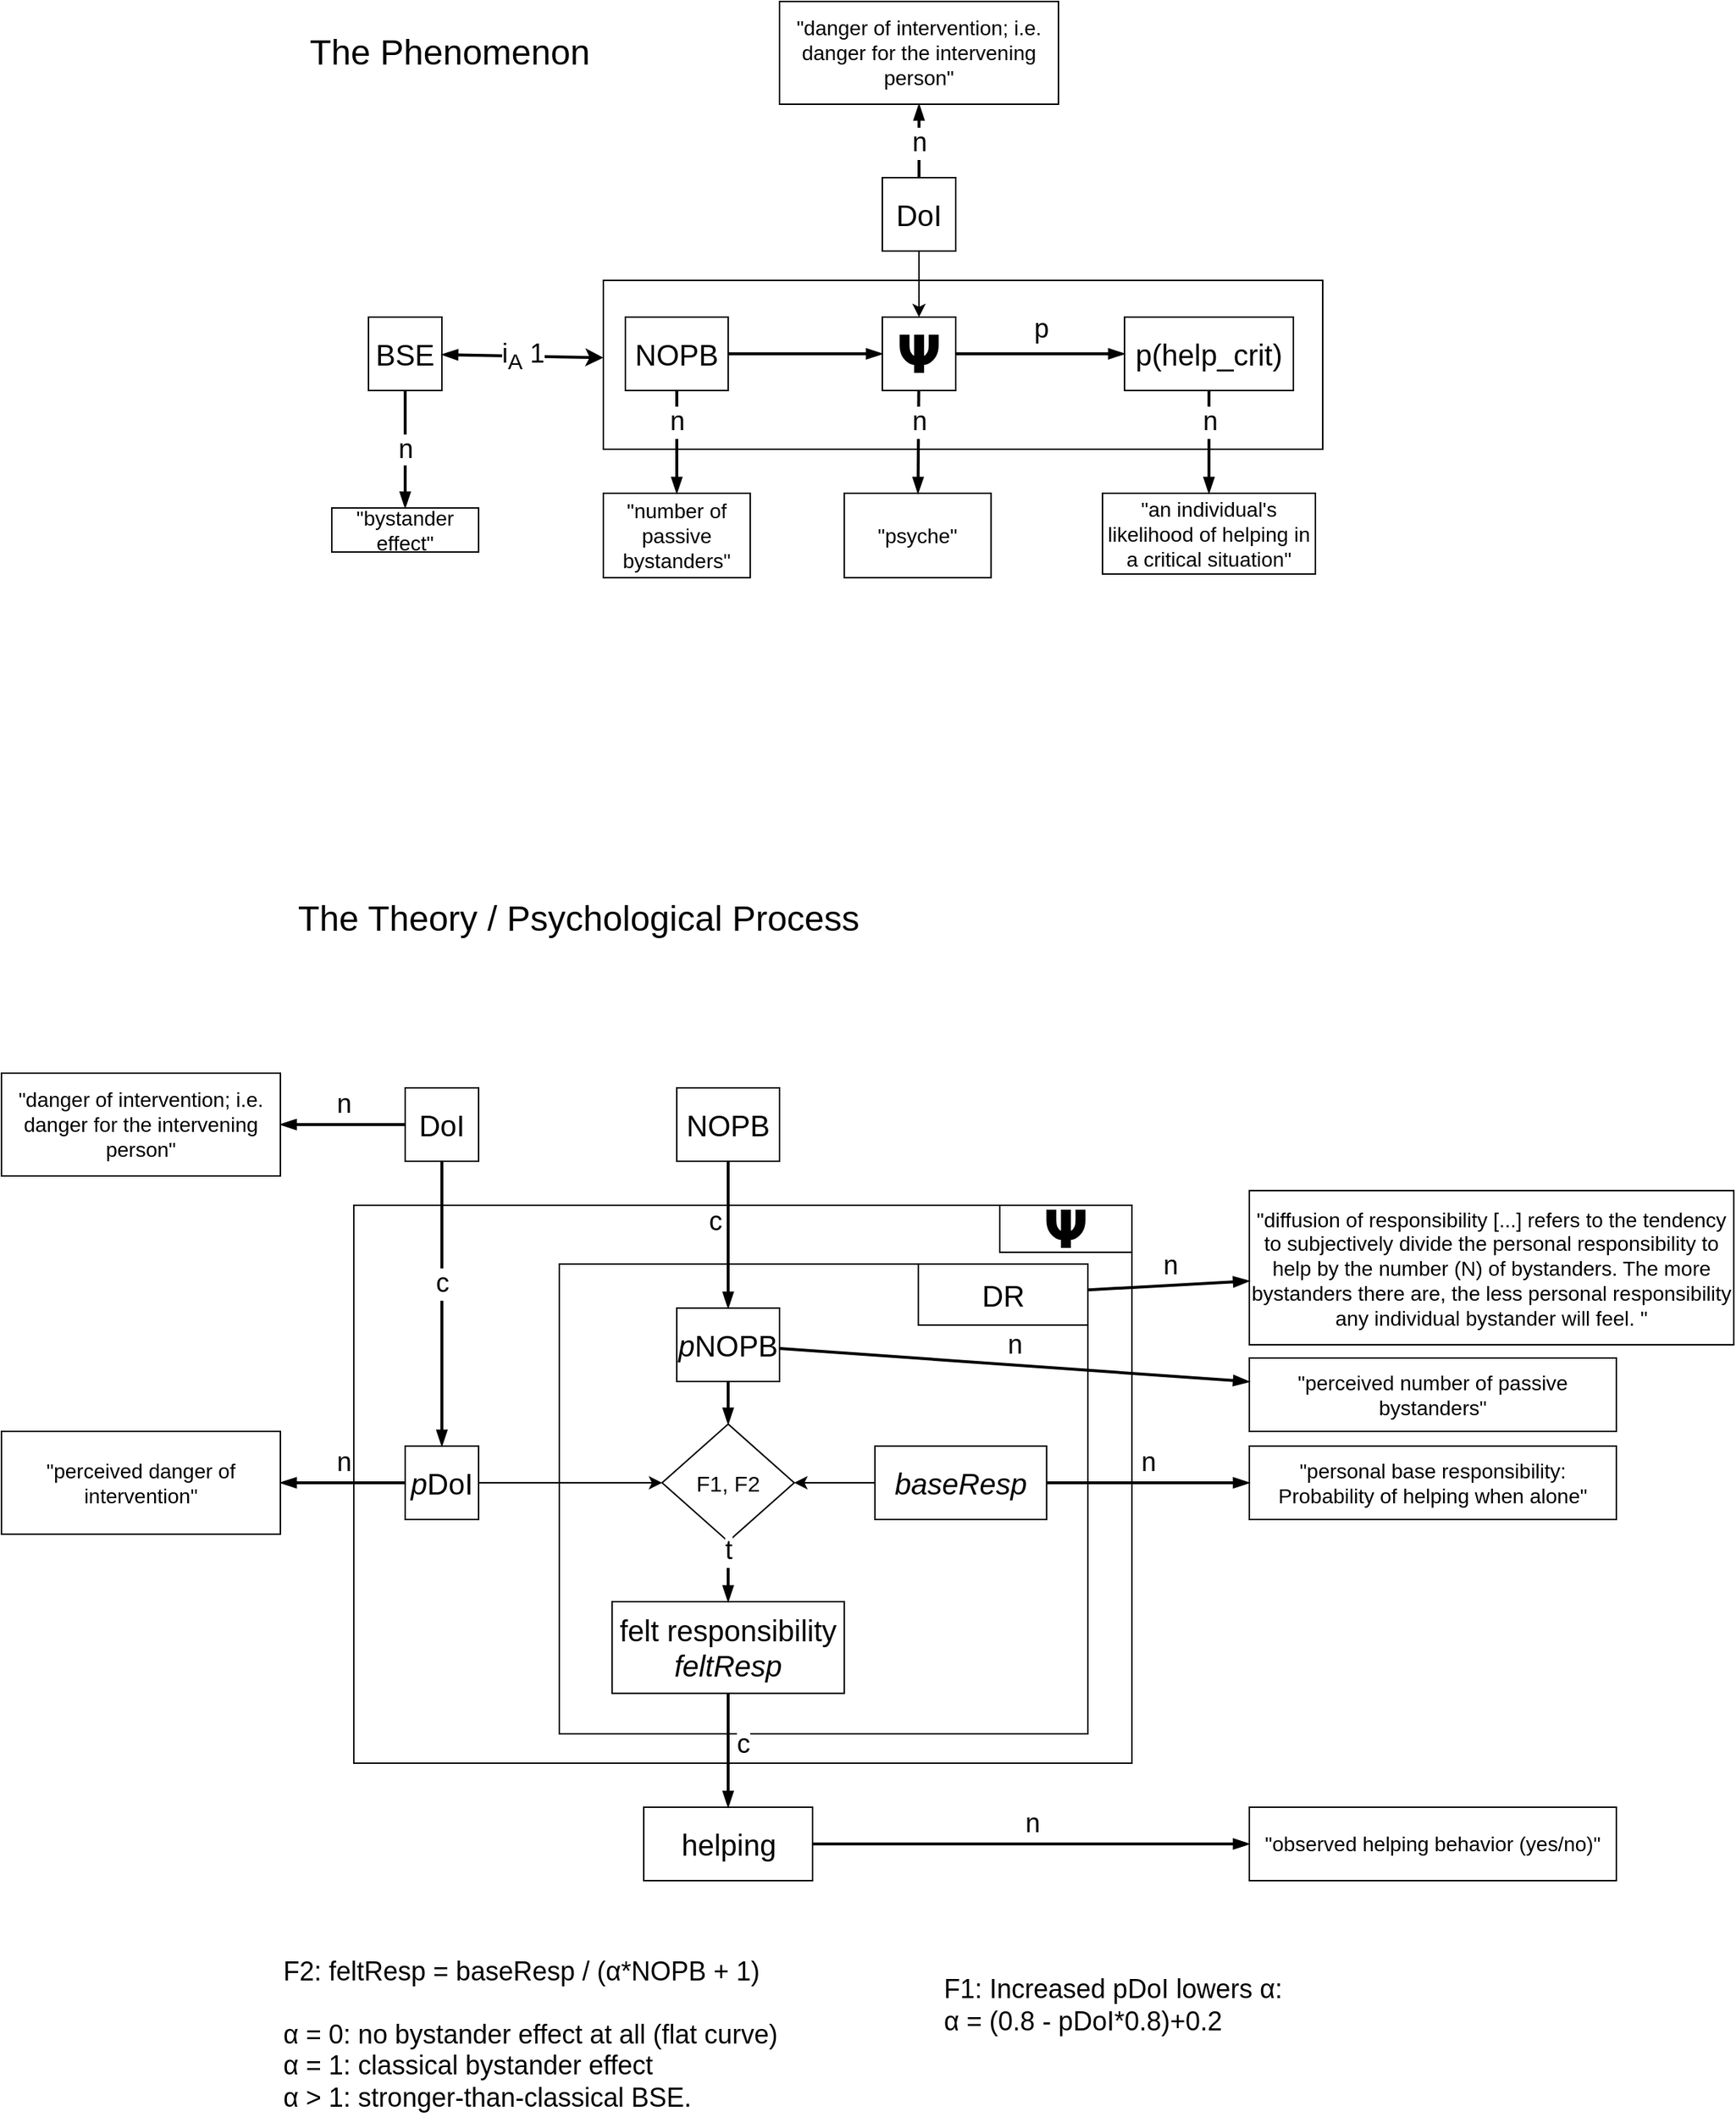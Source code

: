 <mxfile version="24.7.17" pages="2">
  <diagram id="Rw_jCXIVXw0AQFgkfXda" name="Consensus Model">
    <mxGraphModel dx="1853" dy="1834" grid="0" gridSize="10" guides="1" tooltips="1" connect="1" arrows="1" fold="1" page="1" pageScale="1" pageWidth="827" pageHeight="1169" math="0" shadow="0">
      <root>
        <mxCell id="0" />
        <mxCell id="1" parent="0" />
        <mxCell id="0gA69Ph-QrXlNypizze_-27" value="" style="rounded=0;whiteSpace=wrap;html=1;fillColor=none;" parent="1" vertex="1">
          <mxGeometry y="430" width="530" height="380" as="geometry" />
        </mxCell>
        <mxCell id="0gA69Ph-QrXlNypizze_-40" value="" style="rounded=0;whiteSpace=wrap;html=1;fillColor=none;" parent="1" vertex="1">
          <mxGeometry x="140" y="470" width="360" height="320" as="geometry" />
        </mxCell>
        <mxCell id="0gA69Ph-QrXlNypizze_-2" value="BSE" style="rounded=0;whiteSpace=wrap;html=1;fontSize=20;" parent="1" vertex="1">
          <mxGeometry x="10" y="-175" width="50" height="50" as="geometry" />
        </mxCell>
        <mxCell id="0gA69Ph-QrXlNypizze_-3" value="&quot;bystander effect&quot;" style="rounded=0;whiteSpace=wrap;html=1;fillColor=default;fontColor=default;strokeColor=default;fontSize=14;" parent="1" vertex="1">
          <mxGeometry x="-15" y="-45" width="100" height="30" as="geometry" />
        </mxCell>
        <mxCell id="0gA69Ph-QrXlNypizze_-4" value="" style="rounded=0;whiteSpace=wrap;html=1;fillColor=none;" parent="1" vertex="1">
          <mxGeometry x="170" y="-200" width="490" height="115" as="geometry" />
        </mxCell>
        <mxCell id="0gA69Ph-QrXlNypizze_-5" value="&lt;font style=&quot;font-size: 18px;&quot;&gt;i&lt;sub&gt;A&lt;/sub&gt; 1&lt;/font&gt;" style="endArrow=blockThin;html=1;rounded=0;labelPosition=center;verticalLabelPosition=middle;align=center;verticalAlign=middle;strokeWidth=2;endFill=1;startArrow=classic;startFill=1;" parent="1" source="0gA69Ph-QrXlNypizze_-4" target="0gA69Ph-QrXlNypizze_-2" edge="1">
          <mxGeometry width="50" height="50" relative="1" as="geometry">
            <mxPoint x="30" y="-175" as="sourcePoint" />
            <mxPoint x="190" y="-175" as="targetPoint" />
          </mxGeometry>
        </mxCell>
        <mxCell id="0gA69Ph-QrXlNypizze_-6" value="&lt;font style=&quot;font-size: 18px;&quot;&gt;n&lt;/font&gt;" style="endArrow=blockThin;html=1;rounded=0;labelPosition=center;verticalLabelPosition=middle;align=center;verticalAlign=middle;strokeWidth=2;endFill=1;" parent="1" source="0gA69Ph-QrXlNypizze_-2" target="0gA69Ph-QrXlNypizze_-3" edge="1">
          <mxGeometry width="50" height="50" relative="1" as="geometry">
            <mxPoint x="155" y="-395" as="sourcePoint" />
            <mxPoint x="315" y="-395" as="targetPoint" />
            <mxPoint as="offset" />
          </mxGeometry>
        </mxCell>
        <mxCell id="0gA69Ph-QrXlNypizze_-7" value="NOPB" style="rounded=0;whiteSpace=wrap;html=1;fontSize=20;" parent="1" vertex="1">
          <mxGeometry x="185" y="-175" width="70" height="50" as="geometry" />
        </mxCell>
        <mxCell id="0gA69Ph-QrXlNypizze_-8" value="&quot;number of passive bystanders&quot;" style="rounded=0;whiteSpace=wrap;html=1;fillColor=default;fontColor=default;strokeColor=default;fontSize=14;" parent="1" vertex="1">
          <mxGeometry x="170" y="-55" width="100" height="57.5" as="geometry" />
        </mxCell>
        <mxCell id="0gA69Ph-QrXlNypizze_-9" value="&lt;span style=&quot;font-size: 18px;&quot;&gt;n&lt;/span&gt;" style="endArrow=blockThin;html=1;rounded=0;labelPosition=center;verticalLabelPosition=top;align=center;verticalAlign=bottom;strokeWidth=2;endFill=1;" parent="1" source="0gA69Ph-QrXlNypizze_-7" target="0gA69Ph-QrXlNypizze_-8" edge="1">
          <mxGeometry width="50" height="50" relative="1" as="geometry">
            <mxPoint x="205" y="-175" as="sourcePoint" />
            <mxPoint x="365" y="-175" as="targetPoint" />
          </mxGeometry>
        </mxCell>
        <mxCell id="0gA69Ph-QrXlNypizze_-10" value="p(help_crit)" style="rounded=0;whiteSpace=wrap;html=1;fontSize=20;" parent="1" vertex="1">
          <mxGeometry x="525" y="-175" width="115" height="50" as="geometry" />
        </mxCell>
        <mxCell id="0gA69Ph-QrXlNypizze_-11" value="&lt;font style=&quot;font-size: 18px;&quot;&gt;p&lt;/font&gt;" style="endArrow=blockThin;html=1;rounded=0;labelPosition=center;verticalLabelPosition=top;align=center;verticalAlign=bottom;spacingBottom=3;strokeWidth=2;endFill=1;" parent="1" source="0gA69Ph-QrXlNypizze_-14" target="0gA69Ph-QrXlNypizze_-10" edge="1">
          <mxGeometry width="50" height="50" relative="1" as="geometry">
            <mxPoint x="205" y="-175" as="sourcePoint" />
            <mxPoint x="365" y="-175" as="targetPoint" />
          </mxGeometry>
        </mxCell>
        <mxCell id="0gA69Ph-QrXlNypizze_-12" value="&quot;an individual&#39;s likelihood of helping in a critical situation&quot;" style="rounded=0;whiteSpace=wrap;html=1;fillColor=default;fontColor=default;strokeColor=default;fontSize=14;" parent="1" vertex="1">
          <mxGeometry x="510" y="-55" width="145" height="55" as="geometry" />
        </mxCell>
        <mxCell id="0gA69Ph-QrXlNypizze_-13" value="&lt;font style=&quot;font-size: 18px;&quot;&gt;n&lt;/font&gt;" style="endArrow=blockThin;html=1;rounded=0;labelPosition=center;verticalLabelPosition=top;align=center;verticalAlign=bottom;strokeWidth=2;endFill=1;" parent="1" source="0gA69Ph-QrXlNypizze_-10" target="0gA69Ph-QrXlNypizze_-12" edge="1">
          <mxGeometry x="-0.0" width="50" height="50" relative="1" as="geometry">
            <mxPoint x="355" y="-175" as="sourcePoint" />
            <mxPoint x="515" y="-175" as="targetPoint" />
            <mxPoint as="offset" />
          </mxGeometry>
        </mxCell>
        <mxCell id="0gA69Ph-QrXlNypizze_-14" value="&lt;font style=&quot;font-size: 36px;&quot;&gt;𝝭&lt;/font&gt;" style="rounded=0;whiteSpace=wrap;html=1;fontSize=20;" parent="1" vertex="1">
          <mxGeometry x="360" y="-175" width="50" height="50" as="geometry" />
        </mxCell>
        <mxCell id="0gA69Ph-QrXlNypizze_-17" value="" style="endArrow=blockThin;html=1;rounded=0;labelPosition=center;verticalLabelPosition=top;align=center;verticalAlign=bottom;spacingBottom=3;strokeWidth=2;endFill=1;" parent="1" source="0gA69Ph-QrXlNypizze_-7" target="0gA69Ph-QrXlNypizze_-14" edge="1">
          <mxGeometry width="50" height="50" relative="1" as="geometry">
            <mxPoint x="256" y="-150.5" as="sourcePoint" />
            <mxPoint x="371" y="-150.5" as="targetPoint" />
          </mxGeometry>
        </mxCell>
        <mxCell id="0gA69Ph-QrXlNypizze_-18" value="NOPB" style="rounded=0;whiteSpace=wrap;html=1;fontSize=20;" parent="1" vertex="1">
          <mxGeometry x="220" y="350" width="70" height="50" as="geometry" />
        </mxCell>
        <mxCell id="0gA69Ph-QrXlNypizze_-19" value="helping" style="rounded=0;whiteSpace=wrap;html=1;fontSize=20;" parent="1" vertex="1">
          <mxGeometry x="197.5" y="840" width="115" height="50" as="geometry" />
        </mxCell>
        <mxCell id="0gA69Ph-QrXlNypizze_-21" value="" style="endArrow=blockThin;html=1;rounded=0;labelPosition=center;verticalLabelPosition=top;align=center;verticalAlign=bottom;strokeWidth=2;endFill=1;" parent="1" source="0gA69Ph-QrXlNypizze_-71" target="0gA69Ph-QrXlNypizze_-32" edge="1">
          <mxGeometry width="50" height="50" relative="1" as="geometry">
            <mxPoint x="207.5" y="675" as="sourcePoint" />
            <mxPoint x="367.5" y="675" as="targetPoint" />
          </mxGeometry>
        </mxCell>
        <mxCell id="0gA69Ph-QrXlNypizze_-23" value="&quot;diffusion of responsibility [...] refers to the tendency to subjectively divide the personal responsibility to help by the number (N) of bystanders. The more bystanders there are, the less personal responsibility any individual bystander will feel.&amp;nbsp;&quot;" style="rounded=0;whiteSpace=wrap;html=1;fillColor=default;fontColor=default;strokeColor=default;fontSize=14;" parent="1" vertex="1">
          <mxGeometry x="610" y="420" width="330" height="105" as="geometry" />
        </mxCell>
        <mxCell id="0gA69Ph-QrXlNypizze_-24" value="&lt;font style=&quot;font-size: 18px;&quot;&gt;n&lt;/font&gt;" style="endArrow=blockThin;html=1;rounded=0;labelPosition=center;verticalLabelPosition=top;align=center;verticalAlign=bottom;strokeWidth=2;endFill=1;" parent="1" source="0gA69Ph-QrXlNypizze_-41" target="0gA69Ph-QrXlNypizze_-23" edge="1">
          <mxGeometry x="0.019" width="50" height="50" relative="1" as="geometry">
            <mxPoint x="676.822" y="700" as="sourcePoint" />
            <mxPoint x="610" y="440" as="targetPoint" />
            <Array as="points" />
            <mxPoint as="offset" />
          </mxGeometry>
        </mxCell>
        <mxCell id="0gA69Ph-QrXlNypizze_-33" style="edgeStyle=orthogonalEdgeStyle;rounded=0;orthogonalLoop=1;jettySize=auto;html=1;" parent="1" source="0gA69Ph-QrXlNypizze_-31" target="0gA69Ph-QrXlNypizze_-32" edge="1">
          <mxGeometry relative="1" as="geometry" />
        </mxCell>
        <mxCell id="0gA69Ph-QrXlNypizze_-35" value="&quot;personal base responsibility: Probability of helping&amp;nbsp;when alone&quot;" style="rounded=0;whiteSpace=wrap;html=1;fillColor=default;fontColor=default;strokeColor=default;fontSize=14;" parent="1" vertex="1">
          <mxGeometry x="610" y="594" width="250" height="50" as="geometry" />
        </mxCell>
        <mxCell id="0gA69Ph-QrXlNypizze_-38" value="&lt;font style=&quot;font-size: 18px;&quot;&gt;n&lt;/font&gt;" style="endArrow=blockThin;html=1;rounded=0;labelPosition=center;verticalLabelPosition=top;align=center;verticalAlign=bottom;strokeWidth=2;endFill=1;" parent="1" source="0gA69Ph-QrXlNypizze_-31" target="0gA69Ph-QrXlNypizze_-35" edge="1">
          <mxGeometry width="50" height="50" relative="1" as="geometry">
            <mxPoint x="170" y="659" as="sourcePoint" />
            <mxPoint x="330" y="659" as="targetPoint" />
          </mxGeometry>
        </mxCell>
        <mxCell id="0gA69Ph-QrXlNypizze_-44" value="&lt;font style=&quot;font-size: 18px;&quot;&gt;c&lt;/font&gt;" style="endArrow=blockThin;html=1;rounded=0;labelPosition=center;verticalLabelPosition=top;align=center;verticalAlign=bottom;strokeWidth=2;endFill=1;" parent="1" source="0gA69Ph-QrXlNypizze_-20" target="0gA69Ph-QrXlNypizze_-19" edge="1">
          <mxGeometry x="0.25" y="10" width="50" height="50" relative="1" as="geometry">
            <mxPoint x="480" y="870" as="sourcePoint" />
            <mxPoint x="330" y="740" as="targetPoint" />
            <mxPoint as="offset" />
          </mxGeometry>
        </mxCell>
        <mxCell id="0gA69Ph-QrXlNypizze_-51" style="edgeStyle=orthogonalEdgeStyle;rounded=0;orthogonalLoop=1;jettySize=auto;html=1;" parent="1" source="0gA69Ph-QrXlNypizze_-46" target="0gA69Ph-QrXlNypizze_-32" edge="1">
          <mxGeometry relative="1" as="geometry" />
        </mxCell>
        <mxCell id="0gA69Ph-QrXlNypizze_-46" value="&lt;i&gt;p&lt;/i&gt;DoI" style="rounded=0;whiteSpace=wrap;html=1;fontSize=20;" parent="1" vertex="1">
          <mxGeometry x="35" y="594" width="50" height="50" as="geometry" />
        </mxCell>
        <mxCell id="0gA69Ph-QrXlNypizze_-47" value="&quot;perceived danger of intervention&quot;" style="rounded=0;whiteSpace=wrap;html=1;fillColor=default;fontColor=default;strokeColor=default;fontSize=14;" parent="1" vertex="1">
          <mxGeometry x="-240" y="584" width="190" height="70" as="geometry" />
        </mxCell>
        <mxCell id="0gA69Ph-QrXlNypizze_-48" value="&lt;font style=&quot;font-size: 18px;&quot;&gt;n&lt;/font&gt;" style="endArrow=blockThin;html=1;rounded=0;labelPosition=center;verticalLabelPosition=top;align=center;verticalAlign=bottom;strokeWidth=2;endFill=1;" parent="1" source="0gA69Ph-QrXlNypizze_-46" target="0gA69Ph-QrXlNypizze_-47" edge="1">
          <mxGeometry width="50" height="50" relative="1" as="geometry">
            <mxPoint x="170" y="769" as="sourcePoint" />
            <mxPoint x="330" y="769" as="targetPoint" />
          </mxGeometry>
        </mxCell>
        <mxCell id="0gA69Ph-QrXlNypizze_-53" value="DoI" style="rounded=0;whiteSpace=wrap;html=1;fontSize=20;" parent="1" vertex="1">
          <mxGeometry x="35" y="350" width="50" height="50" as="geometry" />
        </mxCell>
        <mxCell id="0gA69Ph-QrXlNypizze_-54" value="&quot;danger of intervention; i.e. danger for the intervening person&quot;" style="rounded=0;whiteSpace=wrap;html=1;fillColor=default;fontColor=default;strokeColor=default;fontSize=14;" parent="1" vertex="1">
          <mxGeometry x="-240" y="340" width="190" height="70" as="geometry" />
        </mxCell>
        <mxCell id="0gA69Ph-QrXlNypizze_-55" value="&lt;font style=&quot;font-size: 18px;&quot;&gt;n&lt;/font&gt;" style="endArrow=blockThin;html=1;rounded=0;labelPosition=center;verticalLabelPosition=top;align=center;verticalAlign=bottom;strokeWidth=2;endFill=1;" parent="1" source="0gA69Ph-QrXlNypizze_-53" target="0gA69Ph-QrXlNypizze_-54" edge="1">
          <mxGeometry width="50" height="50" relative="1" as="geometry">
            <mxPoint x="170" y="630" as="sourcePoint" />
            <mxPoint x="330" y="630" as="targetPoint" />
          </mxGeometry>
        </mxCell>
        <mxCell id="0gA69Ph-QrXlNypizze_-20" value="felt responsibility&lt;br&gt;&lt;i&gt;feltResp&lt;/i&gt;" style="rounded=0;whiteSpace=wrap;html=1;fontSize=20;" parent="1" vertex="1">
          <mxGeometry x="175.91" y="700" width="158.19" height="62.4" as="geometry" />
        </mxCell>
        <mxCell id="0gA69Ph-QrXlNypizze_-32" value="F1, F2" style="rhombus;whiteSpace=wrap;html=1;strokeColor=default;fillColor=default;fontColor=default;fontSize=15;" parent="1" vertex="1">
          <mxGeometry x="210" y="579" width="90" height="80" as="geometry" />
        </mxCell>
        <mxCell id="0gA69Ph-QrXlNypizze_-52" value="&lt;font style=&quot;font-size: 18px;&quot;&gt;t&lt;/font&gt;" style="endArrow=blockThin;html=1;rounded=0;labelPosition=center;verticalLabelPosition=top;align=center;verticalAlign=bottom;strokeWidth=2;endFill=1;" parent="1" source="0gA69Ph-QrXlNypizze_-32" target="0gA69Ph-QrXlNypizze_-20" edge="1">
          <mxGeometry width="50" height="50" relative="1" as="geometry">
            <mxPoint x="190.143" y="738.4" as="sourcePoint" />
            <mxPoint x="421" y="738.4" as="targetPoint" />
          </mxGeometry>
        </mxCell>
        <mxCell id="0gA69Ph-QrXlNypizze_-58" value="&lt;font style=&quot;font-size: 18px;&quot;&gt;c&lt;/font&gt;" style="endArrow=blockThin;html=1;rounded=0;labelPosition=center;verticalLabelPosition=top;align=center;verticalAlign=bottom;strokeWidth=2;endFill=1;" parent="1" source="0gA69Ph-QrXlNypizze_-53" target="0gA69Ph-QrXlNypizze_-46" edge="1">
          <mxGeometry width="50" height="50" relative="1" as="geometry">
            <mxPoint x="490" y="680" as="sourcePoint" />
            <mxPoint x="650" y="680" as="targetPoint" />
          </mxGeometry>
        </mxCell>
        <mxCell id="0gA69Ph-QrXlNypizze_-59" value="&lt;font style=&quot;font-size: 24px;&quot;&gt;The Phenomenon&lt;/font&gt;" style="text;html=1;align=left;verticalAlign=middle;whiteSpace=wrap;rounded=0;" parent="1" vertex="1">
          <mxGeometry x="-32.5" y="-370" width="230" height="30" as="geometry" />
        </mxCell>
        <mxCell id="0gA69Ph-QrXlNypizze_-60" value="&lt;font style=&quot;font-size: 24px;&quot;&gt;The Theory / Psychological Process&lt;/font&gt;" style="text;html=1;align=left;verticalAlign=middle;whiteSpace=wrap;rounded=0;" parent="1" vertex="1">
          <mxGeometry x="-40" y="220" width="460" height="30" as="geometry" />
        </mxCell>
        <mxCell id="0gA69Ph-QrXlNypizze_-61" value="&lt;font style=&quot;font-size: 18px;&quot;&gt;&lt;font style=&quot;&quot;&gt;F2:&amp;nbsp;feltRes&lt;/font&gt;p =&amp;nbsp;baseResp /&amp;nbsp;(α*NOPB + 1)&lt;br&gt;&lt;br&gt;&lt;/font&gt;&lt;div&gt;&lt;span style=&quot;font-size: 18px;&quot;&gt;α = 0: no bystander effect at all (flat curve)&lt;/span&gt;&lt;/div&gt;&lt;div&gt;&lt;span style=&quot;font-size: 18px;&quot;&gt;α = 1: classical bystander effect&lt;/span&gt;&lt;span style=&quot;font-size: 18px;&quot;&gt;&lt;br&gt;&lt;/span&gt;&lt;/div&gt;&lt;div&gt;&lt;span style=&quot;font-size: 18px;&quot;&gt;α &amp;gt; 1: stronger-than-classical BSE.&lt;/span&gt;&lt;span style=&quot;font-size: 18px;&quot;&gt;&lt;br&gt;&lt;/span&gt;&lt;/div&gt;" style="text;html=1;align=left;verticalAlign=middle;whiteSpace=wrap;rounded=0;" parent="1" vertex="1">
          <mxGeometry x="-50" y="940" width="390" height="110" as="geometry" />
        </mxCell>
        <mxCell id="0gA69Ph-QrXlNypizze_-28" value="&lt;span style=&quot;font-size: 36px;&quot;&gt;𝝭&lt;/span&gt;" style="rounded=0;whiteSpace=wrap;html=1;fontSize=20;" parent="1" vertex="1">
          <mxGeometry x="440" y="430" width="90" height="32" as="geometry" />
        </mxCell>
        <mxCell id="0gA69Ph-QrXlNypizze_-31" value="&lt;i&gt;baseResp&lt;/i&gt;" style="rounded=0;whiteSpace=wrap;html=1;fontSize=20;" parent="1" vertex="1">
          <mxGeometry x="355" y="594" width="116.9" height="50" as="geometry" />
        </mxCell>
        <mxCell id="0gA69Ph-QrXlNypizze_-41" value="DR" style="rounded=0;whiteSpace=wrap;html=1;fontSize=20;" parent="1" vertex="1">
          <mxGeometry x="384.571" y="470" width="115.429" height="41.6" as="geometry" />
        </mxCell>
        <mxCell id="0gA69Ph-QrXlNypizze_-67" value="&lt;font style=&quot;font-size: 18px;&quot;&gt;&lt;font style=&quot;&quot;&gt;F1: Increased pDoI lowers α:&lt;br&gt;&lt;/font&gt;&lt;/font&gt;&lt;div&gt;&lt;span style=&quot;font-size: 18px;&quot;&gt;α = (0.8 - pDoI*0.8)+0.2&lt;/span&gt;&lt;br&gt;&lt;/div&gt;" style="text;html=1;align=left;verticalAlign=middle;whiteSpace=wrap;rounded=0;" parent="1" vertex="1">
          <mxGeometry x="400" y="940" width="390" height="70" as="geometry" />
        </mxCell>
        <mxCell id="0gA69Ph-QrXlNypizze_-69" value="&lt;font style=&quot;font-size: 18px;&quot;&gt;n&lt;/font&gt;" style="endArrow=blockThin;html=1;rounded=0;labelPosition=center;verticalLabelPosition=top;align=center;verticalAlign=bottom;strokeWidth=2;endFill=1;" parent="1" source="0gA69Ph-QrXlNypizze_-19" target="0gA69Ph-QrXlNypizze_-70" edge="1">
          <mxGeometry width="50" height="50" relative="1" as="geometry">
            <mxPoint x="340" y="864.5" as="sourcePoint" />
            <mxPoint x="500" y="864.5" as="targetPoint" />
          </mxGeometry>
        </mxCell>
        <mxCell id="0gA69Ph-QrXlNypizze_-70" value="&quot;observed helping behavior (yes/no)&quot;" style="rounded=0;whiteSpace=wrap;html=1;fillColor=default;fontColor=default;strokeColor=default;fontSize=14;" parent="1" vertex="1">
          <mxGeometry x="610" y="840" width="250" height="50" as="geometry" />
        </mxCell>
        <mxCell id="0gA69Ph-QrXlNypizze_-71" value="&lt;i&gt;p&lt;/i&gt;NOPB" style="rounded=0;whiteSpace=wrap;html=1;fontSize=20;" parent="1" vertex="1">
          <mxGeometry x="220" y="500" width="70" height="50" as="geometry" />
        </mxCell>
        <mxCell id="0gA69Ph-QrXlNypizze_-73" value="&quot;perceived number of passive bystanders&quot;" style="rounded=0;whiteSpace=wrap;html=1;fillColor=default;fontColor=default;strokeColor=default;fontSize=14;" parent="1" vertex="1">
          <mxGeometry x="610" y="534" width="250" height="50" as="geometry" />
        </mxCell>
        <mxCell id="0gA69Ph-QrXlNypizze_-74" value="&lt;font style=&quot;font-size: 18px;&quot;&gt;n&lt;/font&gt;" style="endArrow=blockThin;html=1;rounded=0;labelPosition=center;verticalLabelPosition=top;align=center;verticalAlign=bottom;strokeWidth=2;endFill=1;" parent="1" source="0gA69Ph-QrXlNypizze_-71" target="0gA69Ph-QrXlNypizze_-73" edge="1">
          <mxGeometry width="50" height="50" relative="1" as="geometry">
            <mxPoint x="290" y="650" as="sourcePoint" />
            <mxPoint x="450" y="650" as="targetPoint" />
          </mxGeometry>
        </mxCell>
        <mxCell id="0gA69Ph-QrXlNypizze_-79" style="edgeStyle=orthogonalEdgeStyle;rounded=0;orthogonalLoop=1;jettySize=auto;html=1;" parent="1" source="0gA69Ph-QrXlNypizze_-76" target="0gA69Ph-QrXlNypizze_-14" edge="1">
          <mxGeometry relative="1" as="geometry" />
        </mxCell>
        <mxCell id="0gA69Ph-QrXlNypizze_-76" value="DoI" style="rounded=0;whiteSpace=wrap;html=1;fontSize=20;" parent="1" vertex="1">
          <mxGeometry x="360" y="-270" width="50" height="50" as="geometry" />
        </mxCell>
        <mxCell id="0gA69Ph-QrXlNypizze_-77" value="&quot;danger of intervention; i.e. danger for the intervening person&quot;" style="rounded=0;whiteSpace=wrap;html=1;fillColor=default;fontColor=default;strokeColor=default;fontSize=14;" parent="1" vertex="1">
          <mxGeometry x="290" y="-390" width="190" height="70" as="geometry" />
        </mxCell>
        <mxCell id="0gA69Ph-QrXlNypizze_-78" value="&lt;font style=&quot;font-size: 18px;&quot;&gt;n&lt;/font&gt;" style="endArrow=blockThin;html=1;rounded=0;labelPosition=center;verticalLabelPosition=top;align=center;verticalAlign=bottom;strokeWidth=2;endFill=1;" parent="1" source="0gA69Ph-QrXlNypizze_-76" target="0gA69Ph-QrXlNypizze_-77" edge="1">
          <mxGeometry x="-0.6" width="50" height="50" relative="1" as="geometry">
            <mxPoint x="490" y="10" as="sourcePoint" />
            <mxPoint x="650" y="10" as="targetPoint" />
            <mxPoint as="offset" />
          </mxGeometry>
        </mxCell>
        <mxCell id="aWmRXw-pKiczZ_ujhbs3-1" value="&quot;psyche&quot;" style="rounded=0;whiteSpace=wrap;html=1;fillColor=default;fontColor=default;strokeColor=default;fontSize=14;" parent="1" vertex="1">
          <mxGeometry x="334.1" y="-55" width="100" height="57.5" as="geometry" />
        </mxCell>
        <mxCell id="aWmRXw-pKiczZ_ujhbs3-3" value="&lt;span style=&quot;font-size: 18px;&quot;&gt;n&lt;/span&gt;" style="endArrow=blockThin;html=1;rounded=0;labelPosition=center;verticalLabelPosition=top;align=center;verticalAlign=bottom;strokeWidth=2;endFill=1;" parent="1" source="0gA69Ph-QrXlNypizze_-14" target="aWmRXw-pKiczZ_ujhbs3-1" edge="1">
          <mxGeometry width="50" height="50" relative="1" as="geometry">
            <mxPoint x="389.5" y="-119" as="sourcePoint" />
            <mxPoint x="389.5" y="-49" as="targetPoint" />
          </mxGeometry>
        </mxCell>
        <mxCell id="AdFZnJYpZc9DXdEkKC01-1" value="&lt;font style=&quot;font-size: 18px;&quot;&gt;c&lt;/font&gt;" style="endArrow=blockThin;html=1;rounded=0;labelPosition=center;verticalLabelPosition=top;align=center;verticalAlign=bottom;strokeWidth=2;endFill=1;" parent="1" source="0gA69Ph-QrXlNypizze_-18" target="0gA69Ph-QrXlNypizze_-71" edge="1">
          <mxGeometry x="0.1" y="-9" width="50" height="50" relative="1" as="geometry">
            <mxPoint x="70" y="410" as="sourcePoint" />
            <mxPoint x="70" y="604" as="targetPoint" />
            <mxPoint as="offset" />
          </mxGeometry>
        </mxCell>
      </root>
    </mxGraphModel>
  </diagram>
  <diagram name="Seite-1" id="PaIxPnUQcKhB5jwW9e1j">
    <mxGraphModel dx="1397" dy="1079" grid="1" gridSize="10" guides="1" tooltips="1" connect="1" arrows="1" fold="1" page="1" pageScale="1" pageWidth="827" pageHeight="1169" math="0" shadow="0">
      <root>
        <mxCell id="0" />
        <mxCell id="1" parent="0" />
        <mxCell id="9Iz2f7rVDU4IT8hmPlm2-28" value="" style="rounded=0;whiteSpace=wrap;html=1;fillColor=none;movable=1;resizable=1;rotatable=1;deletable=1;editable=1;locked=0;connectable=1;" parent="1" vertex="1">
          <mxGeometry x="210" y="55" width="570" height="275" as="geometry" />
        </mxCell>
        <mxCell id="9Iz2f7rVDU4IT8hmPlm2-4" value="BSE" style="rounded=0;whiteSpace=wrap;html=1;fontSize=20;" parent="1" vertex="1">
          <mxGeometry x="260" y="130" width="50" height="50" as="geometry" />
        </mxCell>
        <mxCell id="9Iz2f7rVDU4IT8hmPlm2-5" value="&quot;bystander effect&quot;" style="rounded=0;whiteSpace=wrap;html=1;fillColor=default;fontColor=default;strokeColor=default;fontSize=14;" parent="1" vertex="1">
          <mxGeometry x="235" y="260" width="100" height="30" as="geometry" />
        </mxCell>
        <mxCell id="9Iz2f7rVDU4IT8hmPlm2-8" value="" style="rounded=0;whiteSpace=wrap;html=1;fillColor=none;" parent="1" vertex="1">
          <mxGeometry x="420" y="90" width="340" height="130" as="geometry" />
        </mxCell>
        <mxCell id="9Iz2f7rVDU4IT8hmPlm2-12" value="&lt;font style=&quot;font-size: 18px;&quot;&gt;i&lt;sub&gt;A&lt;/sub&gt; 1&lt;/font&gt;" style="endArrow=blockThin;html=1;rounded=0;labelPosition=center;verticalLabelPosition=middle;align=center;verticalAlign=middle;strokeWidth=2;endFill=1;startArrow=classic;startFill=1;" parent="1" source="9Iz2f7rVDU4IT8hmPlm2-8" target="9Iz2f7rVDU4IT8hmPlm2-4" edge="1">
          <mxGeometry width="50" height="50" relative="1" as="geometry">
            <mxPoint x="280" y="130" as="sourcePoint" />
            <mxPoint x="440" y="130" as="targetPoint" />
          </mxGeometry>
        </mxCell>
        <mxCell id="9Iz2f7rVDU4IT8hmPlm2-13" value="&lt;font style=&quot;font-size: 18px;&quot;&gt;n&lt;sub&gt;A&lt;/sub&gt;&lt;/font&gt;" style="endArrow=blockThin;html=1;rounded=0;labelPosition=center;verticalLabelPosition=middle;align=center;verticalAlign=middle;strokeWidth=2;endFill=1;" parent="1" source="9Iz2f7rVDU4IT8hmPlm2-4" target="9Iz2f7rVDU4IT8hmPlm2-5" edge="1">
          <mxGeometry width="50" height="50" relative="1" as="geometry">
            <mxPoint x="405" y="-90" as="sourcePoint" />
            <mxPoint x="565" y="-90" as="targetPoint" />
            <mxPoint as="offset" />
          </mxGeometry>
        </mxCell>
        <mxCell id="9Iz2f7rVDU4IT8hmPlm2-14" value="NOPB" style="rounded=0;whiteSpace=wrap;html=1;fontSize=20;" parent="1" vertex="1">
          <mxGeometry x="435" y="130" width="70" height="50" as="geometry" />
        </mxCell>
        <mxCell id="9Iz2f7rVDU4IT8hmPlm2-15" value="&quot;number of passive bystanders&quot;" style="rounded=0;whiteSpace=wrap;html=1;fillColor=default;fontColor=default;strokeColor=default;fontSize=14;" parent="1" vertex="1">
          <mxGeometry x="420" y="250" width="100" height="57.5" as="geometry" />
        </mxCell>
        <mxCell id="9Iz2f7rVDU4IT8hmPlm2-16" value="&lt;span style=&quot;font-size: 18px;&quot;&gt;n&lt;/span&gt;&lt;sub&gt;A&lt;/sub&gt;" style="endArrow=blockThin;html=1;rounded=0;labelPosition=center;verticalLabelPosition=top;align=center;verticalAlign=bottom;strokeWidth=2;endFill=1;" parent="1" source="9Iz2f7rVDU4IT8hmPlm2-14" target="9Iz2f7rVDU4IT8hmPlm2-15" edge="1">
          <mxGeometry width="50" height="50" relative="1" as="geometry">
            <mxPoint x="455" y="130" as="sourcePoint" />
            <mxPoint x="615" y="130" as="targetPoint" />
          </mxGeometry>
        </mxCell>
        <mxCell id="9Iz2f7rVDU4IT8hmPlm2-17" value="p(help_crit)" style="rounded=0;whiteSpace=wrap;html=1;fontSize=20;" parent="1" vertex="1">
          <mxGeometry x="625" y="130" width="115" height="50" as="geometry" />
        </mxCell>
        <mxCell id="9Iz2f7rVDU4IT8hmPlm2-18" value="&lt;font style=&quot;font-size: 18px;&quot;&gt;p&lt;sub&gt;A&lt;/sub&gt; &amp;lt; 0&lt;/font&gt;" style="endArrow=blockThin;html=1;rounded=0;labelPosition=center;verticalLabelPosition=top;align=center;verticalAlign=bottom;spacingBottom=3;strokeWidth=2;endFill=1;" parent="1" source="9Iz2f7rVDU4IT8hmPlm2-14" target="9Iz2f7rVDU4IT8hmPlm2-17" edge="1">
          <mxGeometry width="50" height="50" relative="1" as="geometry">
            <mxPoint x="455" y="130" as="sourcePoint" />
            <mxPoint x="615" y="130" as="targetPoint" />
          </mxGeometry>
        </mxCell>
        <mxCell id="9Iz2f7rVDU4IT8hmPlm2-22" value="&quot;an individual&#39;s likelihood of helping in a critical situation&quot;" style="rounded=0;whiteSpace=wrap;html=1;fillColor=default;fontColor=default;strokeColor=default;fontSize=14;" parent="1" vertex="1">
          <mxGeometry x="610" y="250" width="145" height="55" as="geometry" />
        </mxCell>
        <mxCell id="9Iz2f7rVDU4IT8hmPlm2-23" value="&lt;font style=&quot;font-size: 18px;&quot;&gt;n&lt;sub&gt;A&lt;/sub&gt;&lt;/font&gt;" style="endArrow=blockThin;html=1;rounded=0;labelPosition=center;verticalLabelPosition=top;align=center;verticalAlign=bottom;strokeWidth=2;endFill=1;" parent="1" source="9Iz2f7rVDU4IT8hmPlm2-17" target="9Iz2f7rVDU4IT8hmPlm2-22" edge="1">
          <mxGeometry x="-0.0" width="50" height="50" relative="1" as="geometry">
            <mxPoint x="455" y="130" as="sourcePoint" />
            <mxPoint x="615" y="130" as="targetPoint" />
            <mxPoint as="offset" />
          </mxGeometry>
        </mxCell>
        <mxCell id="9Iz2f7rVDU4IT8hmPlm2-27" value="Analyst: Felix" style="text;html=1;align=right;verticalAlign=middle;whiteSpace=wrap;rounded=0;fontSize=16;" parent="1" vertex="1">
          <mxGeometry x="610" y="10" width="170" height="30" as="geometry" />
        </mxCell>
      </root>
    </mxGraphModel>
  </diagram>
</mxfile>
